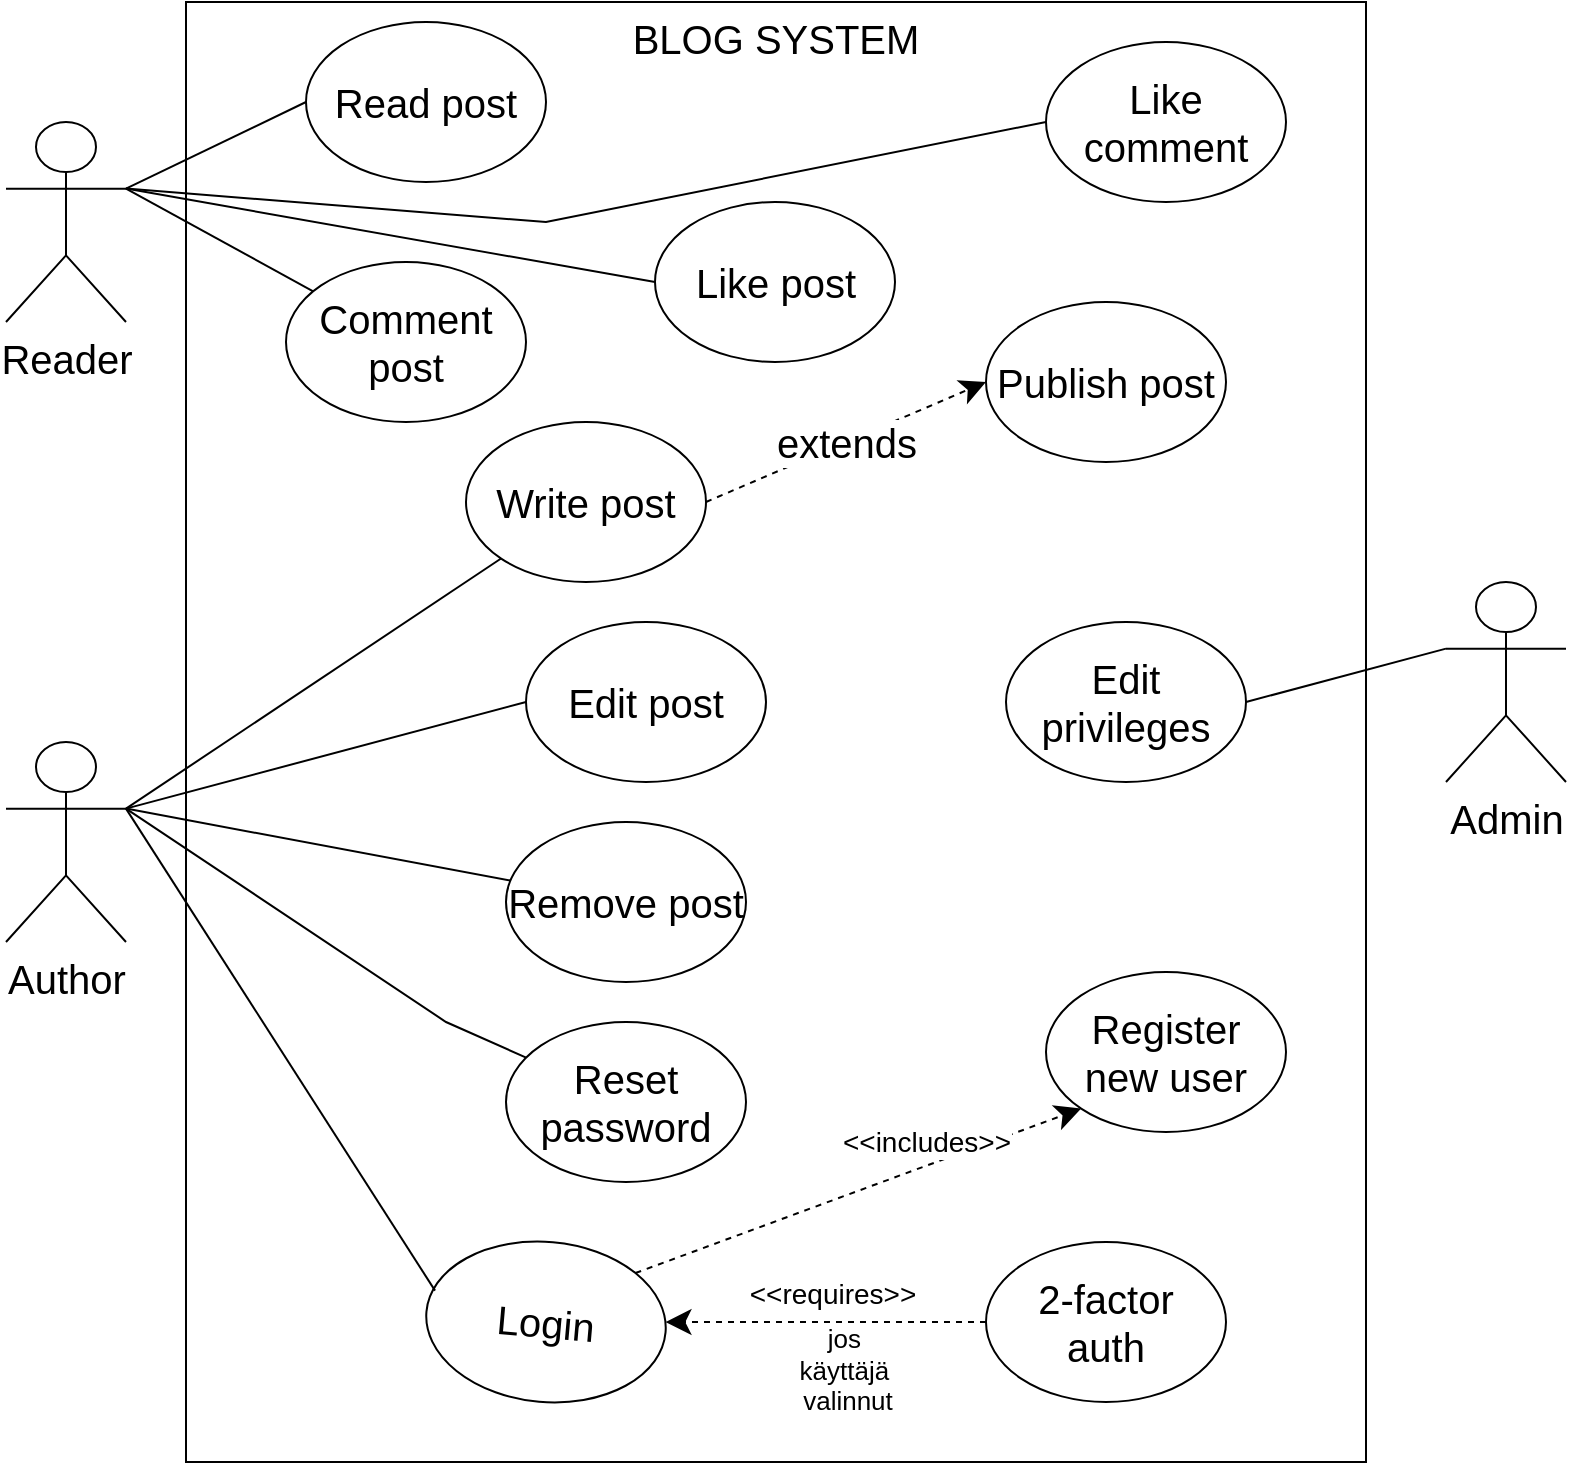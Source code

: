 <mxfile version="12.2.6" type="github" pages="1"><diagram id="D3zchS8bzmIChRXko2tW" name="Page-1"><mxGraphModel dx="1673" dy="888" grid="1" gridSize="10" guides="1" tooltips="1" connect="1" arrows="1" fold="1" page="1" pageScale="1" pageWidth="850" pageHeight="1100" math="0" shadow="0"><root><mxCell id="0"/><mxCell id="1" parent="0"/><mxCell id="90sXqtKEZqFLirAiOvnn-1" value="BLOG SYSTEM" style="rounded=0;whiteSpace=wrap;html=1;verticalAlign=top;fontSize=20;" vertex="1" parent="1"><mxGeometry x="130" y="30" width="590" height="730" as="geometry"/></mxCell><mxCell id="90sXqtKEZqFLirAiOvnn-7" style="rounded=0;orthogonalLoop=1;jettySize=auto;html=1;exitX=1;exitY=0.333;exitDx=0;exitDy=0;exitPerimeter=0;entryX=0;entryY=0.5;entryDx=0;entryDy=0;fontSize=20;endArrow=none;endFill=0;" edge="1" parent="1" source="90sXqtKEZqFLirAiOvnn-2" target="90sXqtKEZqFLirAiOvnn-6"><mxGeometry relative="1" as="geometry"/></mxCell><mxCell id="90sXqtKEZqFLirAiOvnn-33" style="edgeStyle=none;rounded=0;orthogonalLoop=1;jettySize=auto;html=1;exitX=1;exitY=0.333;exitDx=0;exitDy=0;exitPerimeter=0;startSize=8;endArrow=none;endFill=0;endSize=10;strokeWidth=1;fontSize=13;" edge="1" parent="1" source="90sXqtKEZqFLirAiOvnn-2" target="90sXqtKEZqFLirAiOvnn-32"><mxGeometry relative="1" as="geometry"/></mxCell><mxCell id="90sXqtKEZqFLirAiOvnn-42" style="edgeStyle=none;rounded=0;orthogonalLoop=1;jettySize=auto;html=1;exitX=1;exitY=0.333;exitDx=0;exitDy=0;exitPerimeter=0;entryX=0;entryY=0.5;entryDx=0;entryDy=0;startSize=8;endArrow=none;endFill=0;endSize=10;strokeWidth=1;fontSize=14;" edge="1" parent="1" source="90sXqtKEZqFLirAiOvnn-2" target="90sXqtKEZqFLirAiOvnn-34"><mxGeometry relative="1" as="geometry"/></mxCell><mxCell id="90sXqtKEZqFLirAiOvnn-43" style="edgeStyle=none;rounded=0;orthogonalLoop=1;jettySize=auto;html=1;exitX=1;exitY=0.333;exitDx=0;exitDy=0;exitPerimeter=0;entryX=0;entryY=0.5;entryDx=0;entryDy=0;startSize=8;endArrow=none;endFill=0;endSize=10;strokeWidth=1;fontSize=14;" edge="1" parent="1" source="90sXqtKEZqFLirAiOvnn-2" target="90sXqtKEZqFLirAiOvnn-35"><mxGeometry relative="1" as="geometry"><Array as="points"><mxPoint x="310" y="140"/></Array></mxGeometry></mxCell><mxCell id="90sXqtKEZqFLirAiOvnn-2" value="Reader" style="shape=umlActor;verticalLabelPosition=bottom;labelBackgroundColor=#ffffff;verticalAlign=top;html=1;outlineConnect=0;fontSize=20;" vertex="1" parent="1"><mxGeometry x="40" y="90" width="60" height="100" as="geometry"/></mxCell><mxCell id="90sXqtKEZqFLirAiOvnn-9" style="edgeStyle=none;rounded=0;orthogonalLoop=1;jettySize=auto;html=1;exitX=1;exitY=0.333;exitDx=0;exitDy=0;exitPerimeter=0;endArrow=none;endFill=0;fontSize=20;" edge="1" parent="1" source="90sXqtKEZqFLirAiOvnn-5" target="90sXqtKEZqFLirAiOvnn-8"><mxGeometry relative="1" as="geometry"/></mxCell><mxCell id="90sXqtKEZqFLirAiOvnn-11" style="edgeStyle=none;rounded=0;orthogonalLoop=1;jettySize=auto;html=1;exitX=1;exitY=0.333;exitDx=0;exitDy=0;exitPerimeter=0;entryX=0;entryY=0.5;entryDx=0;entryDy=0;endArrow=none;endFill=0;fontSize=20;" edge="1" parent="1" source="90sXqtKEZqFLirAiOvnn-5" target="90sXqtKEZqFLirAiOvnn-10"><mxGeometry relative="1" as="geometry"/></mxCell><mxCell id="90sXqtKEZqFLirAiOvnn-13" style="edgeStyle=none;rounded=0;orthogonalLoop=1;jettySize=auto;html=1;exitX=1;exitY=0.333;exitDx=0;exitDy=0;exitPerimeter=0;endArrow=none;endFill=0;fontSize=20;" edge="1" parent="1" source="90sXqtKEZqFLirAiOvnn-5" target="90sXqtKEZqFLirAiOvnn-12"><mxGeometry relative="1" as="geometry"/></mxCell><mxCell id="90sXqtKEZqFLirAiOvnn-23" style="edgeStyle=none;rounded=0;orthogonalLoop=1;jettySize=auto;html=1;exitX=1;exitY=0.333;exitDx=0;exitDy=0;exitPerimeter=0;startSize=8;endArrow=none;endFill=0;endSize=10;strokeWidth=1;fontSize=20;" edge="1" parent="1" source="90sXqtKEZqFLirAiOvnn-5" target="90sXqtKEZqFLirAiOvnn-22"><mxGeometry relative="1" as="geometry"><Array as="points"><mxPoint x="260" y="540"/></Array></mxGeometry></mxCell><mxCell id="90sXqtKEZqFLirAiOvnn-5" value="Author" style="shape=umlActor;verticalLabelPosition=bottom;labelBackgroundColor=#ffffff;verticalAlign=top;html=1;outlineConnect=0;fontSize=20;" vertex="1" parent="1"><mxGeometry x="40" y="400" width="60" height="100" as="geometry"/></mxCell><mxCell id="90sXqtKEZqFLirAiOvnn-6" value="Read post" style="ellipse;whiteSpace=wrap;html=1;fontSize=20;" vertex="1" parent="1"><mxGeometry x="190" y="40" width="120" height="80" as="geometry"/></mxCell><mxCell id="90sXqtKEZqFLirAiOvnn-15" value="extends" style="edgeStyle=none;rounded=0;orthogonalLoop=1;jettySize=auto;html=1;exitX=1;exitY=0.5;exitDx=0;exitDy=0;entryX=0;entryY=0.5;entryDx=0;entryDy=0;endArrow=classic;endFill=1;fontSize=20;strokeWidth=1;endSize=10;startSize=8;dashed=1;" edge="1" parent="1" source="90sXqtKEZqFLirAiOvnn-8" target="90sXqtKEZqFLirAiOvnn-14"><mxGeometry relative="1" as="geometry"/></mxCell><mxCell id="90sXqtKEZqFLirAiOvnn-8" value="Write post" style="ellipse;whiteSpace=wrap;html=1;fontSize=20;" vertex="1" parent="1"><mxGeometry x="270" y="240" width="120" height="80" as="geometry"/></mxCell><mxCell id="90sXqtKEZqFLirAiOvnn-10" value="Edit post" style="ellipse;whiteSpace=wrap;html=1;fontSize=20;" vertex="1" parent="1"><mxGeometry x="300" y="340" width="120" height="80" as="geometry"/></mxCell><mxCell id="90sXqtKEZqFLirAiOvnn-12" value="Remove post" style="ellipse;whiteSpace=wrap;html=1;fontSize=20;" vertex="1" parent="1"><mxGeometry x="290" y="440" width="120" height="80" as="geometry"/></mxCell><mxCell id="90sXqtKEZqFLirAiOvnn-14" value="Publish post" style="ellipse;whiteSpace=wrap;html=1;fontSize=20;" vertex="1" parent="1"><mxGeometry x="530" y="180" width="120" height="80" as="geometry"/></mxCell><mxCell id="90sXqtKEZqFLirAiOvnn-16" value="Register&lt;br&gt;new user" style="ellipse;whiteSpace=wrap;html=1;fontSize=20;" vertex="1" parent="1"><mxGeometry x="560" y="515" width="120" height="80" as="geometry"/></mxCell><mxCell id="90sXqtKEZqFLirAiOvnn-38" value="&amp;lt;&amp;lt;includes&amp;gt;&amp;gt;" style="edgeStyle=none;rounded=0;orthogonalLoop=1;jettySize=auto;html=1;exitX=1;exitY=0;exitDx=0;exitDy=0;entryX=0;entryY=1;entryDx=0;entryDy=0;startSize=8;endArrow=classic;endFill=1;endSize=10;strokeWidth=1;fontSize=14;dashed=1;" edge="1" parent="1" source="90sXqtKEZqFLirAiOvnn-19" target="90sXqtKEZqFLirAiOvnn-16"><mxGeometry x="0.339" y="11" relative="1" as="geometry"><mxPoint as="offset"/></mxGeometry></mxCell><mxCell id="90sXqtKEZqFLirAiOvnn-19" value="Login" style="ellipse;whiteSpace=wrap;html=1;fontSize=20;rotation=5;" vertex="1" parent="1"><mxGeometry x="250" y="650" width="120" height="80" as="geometry"/></mxCell><mxCell id="90sXqtKEZqFLirAiOvnn-21" style="edgeStyle=none;rounded=0;orthogonalLoop=1;jettySize=auto;html=1;endArrow=none;endFill=0;fontSize=20;entryX=0.028;entryY=0.365;entryDx=0;entryDy=0;entryPerimeter=0;exitX=1;exitY=0.333;exitDx=0;exitDy=0;exitPerimeter=0;" edge="1" parent="1" source="90sXqtKEZqFLirAiOvnn-5" target="90sXqtKEZqFLirAiOvnn-19"><mxGeometry relative="1" as="geometry"><mxPoint x="110" y="360" as="sourcePoint"/><mxPoint x="294.591" y="473.855" as="targetPoint"/></mxGeometry></mxCell><mxCell id="90sXqtKEZqFLirAiOvnn-22" value="Reset password" style="ellipse;whiteSpace=wrap;html=1;fontSize=20;" vertex="1" parent="1"><mxGeometry x="290" y="540" width="120" height="80" as="geometry"/></mxCell><mxCell id="90sXqtKEZqFLirAiOvnn-30" value="&amp;lt;&amp;lt;requires&amp;gt;&amp;gt;" style="edgeStyle=none;rounded=0;orthogonalLoop=1;jettySize=auto;html=1;exitX=0;exitY=0.5;exitDx=0;exitDy=0;startSize=8;endArrow=classic;endFill=1;endSize=10;strokeWidth=1;fontSize=14;dashed=1;" edge="1" parent="1" source="90sXqtKEZqFLirAiOvnn-29" target="90sXqtKEZqFLirAiOvnn-19"><mxGeometry x="-0.039" y="-14" relative="1" as="geometry"><mxPoint as="offset"/></mxGeometry></mxCell><mxCell id="90sXqtKEZqFLirAiOvnn-29" value="2-factor&lt;br&gt;auth" style="ellipse;whiteSpace=wrap;html=1;fontSize=20;" vertex="1" parent="1"><mxGeometry x="530" y="650" width="120" height="80" as="geometry"/></mxCell><mxCell id="90sXqtKEZqFLirAiOvnn-31" value="jos&amp;nbsp;&lt;br&gt;käyttäjä&amp;nbsp;&lt;br&gt;valinnut" style="text;html=1;strokeColor=none;fillColor=none;align=center;verticalAlign=middle;whiteSpace=wrap;rounded=0;fontSize=13;" vertex="1" parent="1"><mxGeometry x="441" y="704" width="40" height="20" as="geometry"/></mxCell><mxCell id="90sXqtKEZqFLirAiOvnn-32" value="Comment&lt;br&gt;post" style="ellipse;whiteSpace=wrap;html=1;fontSize=20;" vertex="1" parent="1"><mxGeometry x="180" y="160" width="120" height="80" as="geometry"/></mxCell><mxCell id="90sXqtKEZqFLirAiOvnn-34" value="Like post" style="ellipse;whiteSpace=wrap;html=1;fontSize=20;" vertex="1" parent="1"><mxGeometry x="364.5" y="130" width="120" height="80" as="geometry"/></mxCell><mxCell id="90sXqtKEZqFLirAiOvnn-35" value="Like comment" style="ellipse;whiteSpace=wrap;html=1;fontSize=20;" vertex="1" parent="1"><mxGeometry x="560" y="50" width="120" height="80" as="geometry"/></mxCell><mxCell id="90sXqtKEZqFLirAiOvnn-39" value="Admin" style="shape=umlActor;verticalLabelPosition=bottom;labelBackgroundColor=#ffffff;verticalAlign=top;html=1;outlineConnect=0;fontSize=20;" vertex="1" parent="1"><mxGeometry x="760" y="320" width="60" height="100" as="geometry"/></mxCell><mxCell id="90sXqtKEZqFLirAiOvnn-41" style="edgeStyle=none;rounded=0;orthogonalLoop=1;jettySize=auto;html=1;exitX=1;exitY=0.5;exitDx=0;exitDy=0;entryX=0;entryY=0.333;entryDx=0;entryDy=0;entryPerimeter=0;startSize=8;endArrow=none;endFill=0;endSize=10;strokeWidth=1;fontSize=14;" edge="1" parent="1" source="90sXqtKEZqFLirAiOvnn-40" target="90sXqtKEZqFLirAiOvnn-39"><mxGeometry relative="1" as="geometry"/></mxCell><mxCell id="90sXqtKEZqFLirAiOvnn-40" value="Edit&lt;br&gt;privileges" style="ellipse;whiteSpace=wrap;html=1;fontSize=20;" vertex="1" parent="1"><mxGeometry x="540" y="340" width="120" height="80" as="geometry"/></mxCell></root></mxGraphModel></diagram></mxfile>